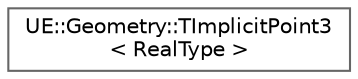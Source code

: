 digraph "Graphical Class Hierarchy"
{
 // INTERACTIVE_SVG=YES
 // LATEX_PDF_SIZE
  bgcolor="transparent";
  edge [fontname=Helvetica,fontsize=10,labelfontname=Helvetica,labelfontsize=10];
  node [fontname=Helvetica,fontsize=10,shape=box,height=0.2,width=0.4];
  rankdir="LR";
  Node0 [id="Node000000",label="UE::Geometry::TImplicitPoint3\l\< RealType \>",height=0.2,width=0.4,color="grey40", fillcolor="white", style="filled",URL="$d1/d5d/structUE_1_1Geometry_1_1TImplicitPoint3.html",tooltip="Implicit Distance-Field Point Object/Primitive, surface shape at isovalue=0 (defined by Distance-Radi..."];
}
